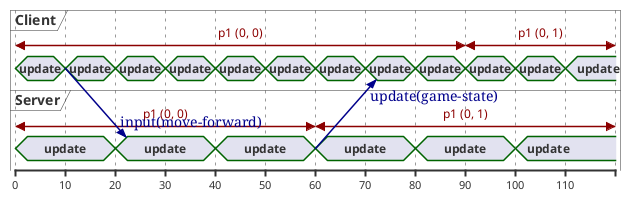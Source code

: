 @startuml Basic Network - Timing

concise "Client" as Client
concise "Server" as Server

@Client
0 is update
+10 is update
Client -> Server@+12 : input(move-forward)
+10 is update
+10 is update
+10 is update
+10 is update
+10 is update
+10 is update
+10 is update
+10 is update
+10 is update
+10 is update
Client@0 <-> @90 : p1 (0, 0)
Client@90 <-> @120 : p1 (0, 1)

@Server
0 is update
+20 is update
+20 is update
+20 is update
Server -> Client@+12 : update(game-state)
+20 is update
+20 is update
Server@0 <-> @60 : p1 (0, 0)
Server@60 <-> @120 : p1 (0, 1)

@enduml
